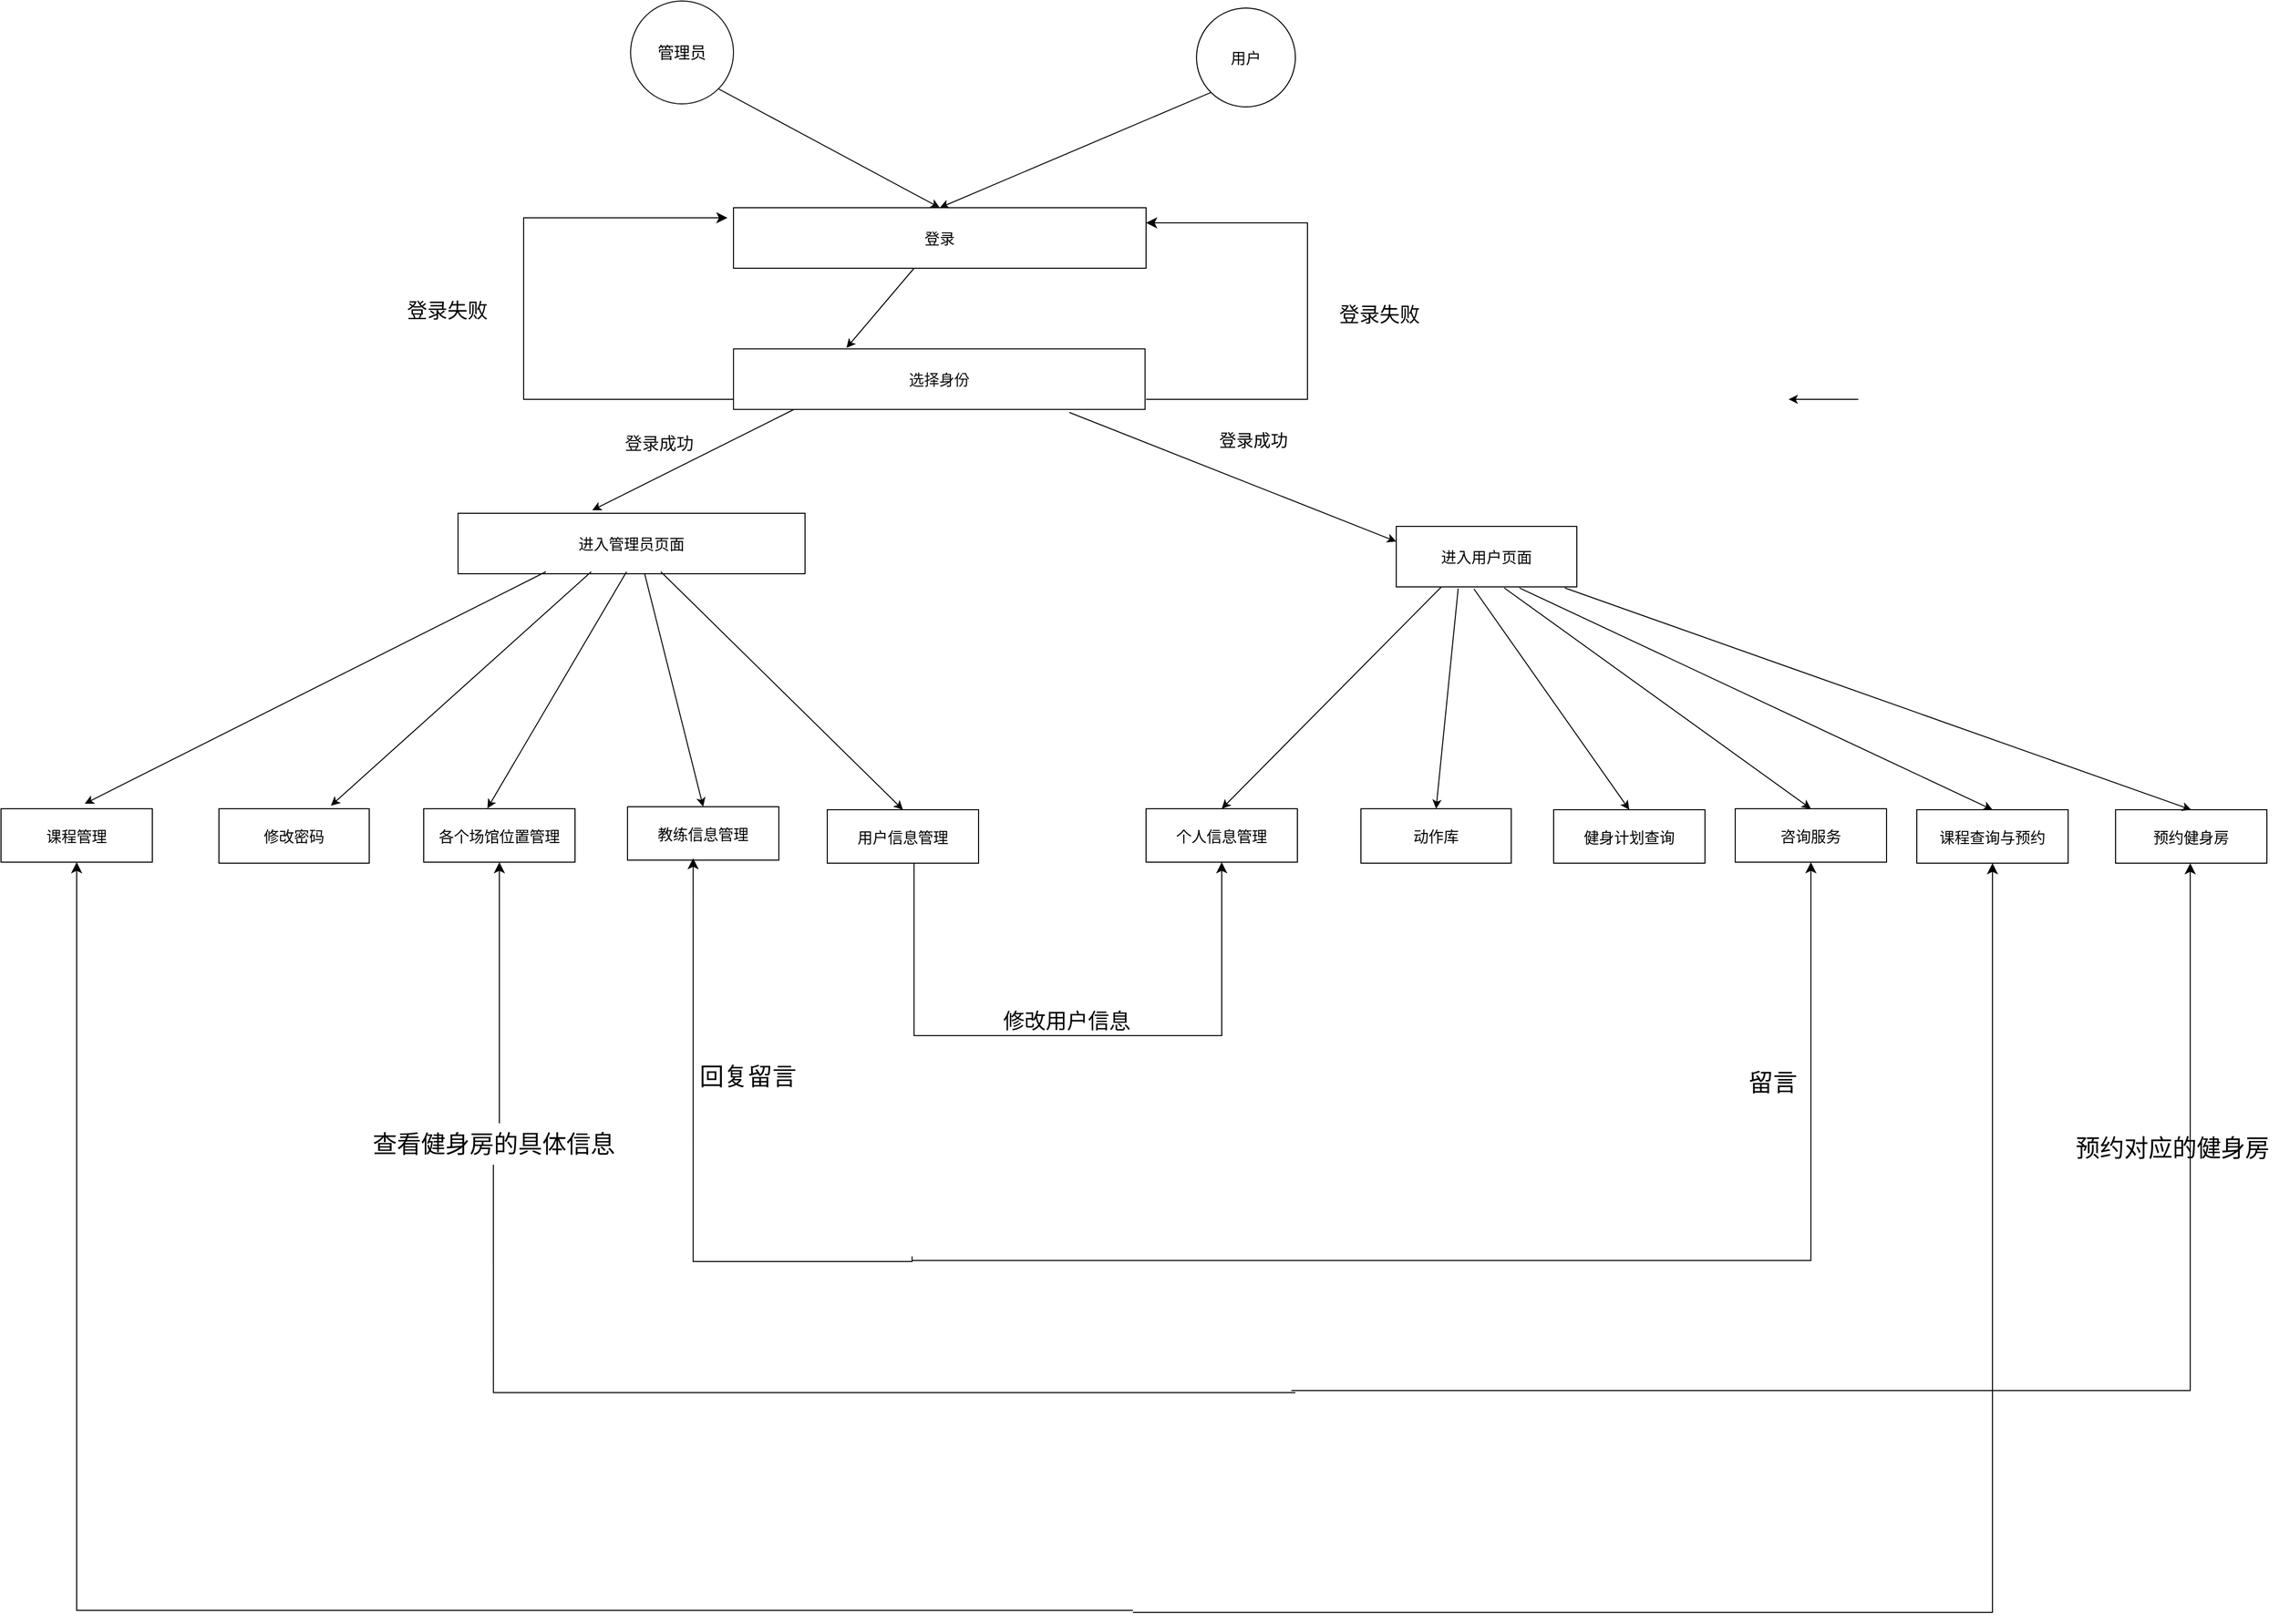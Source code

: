 <mxfile>
    <diagram id="ZCeoBOHLALOfE_hm1dKy" name="第 1 页">
        <mxGraphModel dx="3287" dy="2023" grid="0" gridSize="10" guides="1" tooltips="1" connect="1" arrows="1" fold="1" page="1" pageScale="1" pageWidth="827" pageHeight="1169" background="#ffffff" math="0" shadow="0">
            <root>
                <mxCell id="0"/>
                <mxCell id="1" parent="0"/>
                <mxCell id="2" value="&lt;font color=&quot;#030303&quot; style=&quot;font-size: 16px;&quot;&gt;管理员&lt;/font&gt;" style="ellipse;whiteSpace=wrap;html=1;aspect=fixed;fillColor=#FFFFFF;strokeColor=#0d0d0d;" parent="1" vertex="1">
                    <mxGeometry x="-61.95" y="270" width="102" height="102" as="geometry"/>
                </mxCell>
                <mxCell id="3" value="&lt;font color=&quot;#050505&quot; style=&quot;font-size: 15px;&quot;&gt;用户&lt;/font&gt;" style="ellipse;whiteSpace=wrap;html=1;aspect=fixed;fillColor=#FFFFFF;strokeColor=#000000;" parent="1" vertex="1">
                    <mxGeometry x="499" y="277" width="98" height="98" as="geometry"/>
                </mxCell>
                <mxCell id="4" value="" style="endArrow=classic;html=1;fontSize=15;strokeColor=#0D0D0D;exitX=1;exitY=1;exitDx=0;exitDy=0;entryX=0.5;entryY=0;entryDx=0;entryDy=0;" parent="1" source="2" target="6" edge="1">
                    <mxGeometry width="50" height="50" relative="1" as="geometry">
                        <mxPoint x="229" y="404" as="sourcePoint"/>
                        <mxPoint x="335" y="479" as="targetPoint"/>
                        <Array as="points"/>
                    </mxGeometry>
                </mxCell>
                <mxCell id="5" value="" style="endArrow=classic;html=1;fontSize=15;strokeColor=#0D0D0D;entryX=0.5;entryY=0;entryDx=0;entryDy=0;exitX=0;exitY=1;exitDx=0;exitDy=0;" parent="1" source="3" target="6" edge="1">
                    <mxGeometry width="50" height="50" relative="1" as="geometry">
                        <mxPoint x="483" y="364" as="sourcePoint"/>
                        <mxPoint x="289" y="484" as="targetPoint"/>
                    </mxGeometry>
                </mxCell>
                <mxCell id="8" value="" style="edgeStyle=none;html=1;fontSize=15;strokeColor=#000000;" parent="1" source="6" edge="1">
                    <mxGeometry relative="1" as="geometry">
                        <mxPoint x="152.05" y="614" as="targetPoint"/>
                    </mxGeometry>
                </mxCell>
                <mxCell id="6" value="&lt;font color=&quot;#030303&quot;&gt;登录&lt;/font&gt;" style="rounded=0;whiteSpace=wrap;html=1;fontSize=15;fillColor=#FFFFFF;strokeColor=#000000;" parent="1" vertex="1">
                    <mxGeometry x="40.05" y="475" width="408.95" height="60" as="geometry"/>
                </mxCell>
                <mxCell id="9" value="&lt;font color=&quot;#0f0f0f&quot;&gt;选择身份&lt;/font&gt;" style="rounded=0;whiteSpace=wrap;html=1;fontSize=15;fillColor=#ffffff;strokeColor=#0d0d0d;" parent="1" vertex="1">
                    <mxGeometry x="40.05" y="615" width="407.95" height="60" as="geometry"/>
                </mxCell>
                <mxCell id="12" value="" style="endArrow=classic;html=1;fontSize=15;strokeColor=#050505;" parent="1" edge="1">
                    <mxGeometry width="50" height="50" relative="1" as="geometry">
                        <mxPoint x="100.05" y="675" as="sourcePoint"/>
                        <mxPoint x="-99.95" y="775" as="targetPoint"/>
                    </mxGeometry>
                </mxCell>
                <mxCell id="13" value="" style="endArrow=classic;html=1;fontSize=15;strokeColor=#080808;entryX=0;entryY=0.25;entryDx=0;entryDy=0;exitX=0.816;exitY=1.05;exitDx=0;exitDy=0;exitPerimeter=0;" parent="1" source="9" target="17" edge="1">
                    <mxGeometry width="50" height="50" relative="1" as="geometry">
                        <mxPoint x="429" y="687" as="sourcePoint"/>
                        <mxPoint x="589" y="781" as="targetPoint"/>
                    </mxGeometry>
                </mxCell>
                <mxCell id="14" value="&lt;font color=&quot;#030303&quot;&gt;&lt;span style=&quot;font-size: 17px;&quot;&gt;登录成功&lt;/span&gt;&lt;/font&gt;" style="text;html=1;align=center;verticalAlign=middle;resizable=0;points=[];autosize=1;strokeColor=none;fillColor=none;fontSize=15;" parent="1" vertex="1">
                    <mxGeometry x="512" y="691" width="86" height="32" as="geometry"/>
                </mxCell>
                <mxCell id="15" value="&lt;font color=&quot;#0d0d0d&quot; style=&quot;font-size: 17px;&quot;&gt;登录成功&lt;/font&gt;" style="text;html=1;align=center;verticalAlign=middle;resizable=0;points=[];autosize=1;strokeColor=none;fillColor=none;fontSize=15;" parent="1" vertex="1">
                    <mxGeometry x="-76.95" y="694" width="86" height="32" as="geometry"/>
                </mxCell>
                <mxCell id="16" value="&lt;font color=&quot;#030303&quot;&gt;进入管理员页面&lt;/font&gt;" style="rounded=0;whiteSpace=wrap;html=1;fontSize=15;fillColor=#FFFFFF;strokeColor=#000000;" parent="1" vertex="1">
                    <mxGeometry x="-233" y="778" width="343.95" height="60" as="geometry"/>
                </mxCell>
                <mxCell id="17" value="&lt;font color=&quot;#030303&quot;&gt;进入用户页面&lt;/font&gt;" style="rounded=0;whiteSpace=wrap;html=1;fontSize=15;fillColor=#FFFFFF;strokeColor=#000000;" parent="1" vertex="1">
                    <mxGeometry x="697" y="791" width="179" height="60" as="geometry"/>
                </mxCell>
                <mxCell id="23" value="&lt;span style=&quot;color: rgb(3, 3, 3); font-size: 20px;&quot;&gt;登录失败&lt;/span&gt;" style="text;html=1;align=center;verticalAlign=middle;resizable=0;points=[];autosize=1;strokeColor=none;fillColor=none;fontSize=15;" parent="1" vertex="1">
                    <mxGeometry x="-293" y="558" width="98" height="36" as="geometry"/>
                </mxCell>
                <mxCell id="70" value="" style="edgeStyle=none;html=1;" edge="1" parent="1">
                    <mxGeometry relative="1" as="geometry">
                        <mxPoint x="1155" y="665" as="sourcePoint"/>
                        <mxPoint x="1086" y="665" as="targetPoint"/>
                    </mxGeometry>
                </mxCell>
                <mxCell id="26" value="" style="endArrow=classic;html=1;fontSize=15;strokeColor=#050505;" parent="1" edge="1">
                    <mxGeometry width="50" height="50" relative="1" as="geometry">
                        <mxPoint x="-145.95" y="836" as="sourcePoint"/>
                        <mxPoint x="-603" y="1066" as="targetPoint"/>
                    </mxGeometry>
                </mxCell>
                <mxCell id="27" value="" style="endArrow=classic;html=1;fontSize=15;strokeColor=#050505;" parent="1" edge="1">
                    <mxGeometry width="50" height="50" relative="1" as="geometry">
                        <mxPoint x="-100.95" y="836" as="sourcePoint"/>
                        <mxPoint x="-359" y="1068" as="targetPoint"/>
                    </mxGeometry>
                </mxCell>
                <mxCell id="28" value="" style="endArrow=classic;html=1;fontSize=15;strokeColor=#050505;entryX=0.421;entryY=-0.008;entryDx=0;entryDy=0;entryPerimeter=0;" parent="1" target="33" edge="1">
                    <mxGeometry width="50" height="50" relative="1" as="geometry">
                        <mxPoint x="-65.95" y="836" as="sourcePoint"/>
                        <mxPoint x="-65.95" y="1077" as="targetPoint"/>
                    </mxGeometry>
                </mxCell>
                <mxCell id="29" value="" style="endArrow=classic;html=1;fontSize=15;strokeColor=#050505;entryX=0.5;entryY=0;entryDx=0;entryDy=0;" parent="1" target="34" edge="1">
                    <mxGeometry width="50" height="50" relative="1" as="geometry">
                        <mxPoint x="-48.0" y="838" as="sourcePoint"/>
                        <mxPoint x="87.0" y="1080" as="targetPoint"/>
                    </mxGeometry>
                </mxCell>
                <mxCell id="30" value="" style="endArrow=classic;html=1;fontSize=15;strokeColor=#050505;entryX=0.5;entryY=0;entryDx=0;entryDy=0;" parent="1" target="35" edge="1">
                    <mxGeometry width="50" height="50" relative="1" as="geometry">
                        <mxPoint x="-31.95" y="836" as="sourcePoint"/>
                        <mxPoint x="270.05" y="1070" as="targetPoint"/>
                    </mxGeometry>
                </mxCell>
                <mxCell id="31" value="&lt;font color=&quot;#030303&quot;&gt;修改密码&lt;/font&gt;" style="rounded=0;whiteSpace=wrap;html=1;fontSize=15;fillColor=#FFFFFF;strokeColor=#000000;" parent="1" vertex="1">
                    <mxGeometry x="-470" y="1071" width="149" height="54" as="geometry"/>
                </mxCell>
                <mxCell id="32" value="&lt;font color=&quot;#030303&quot;&gt;课程管理&lt;/font&gt;" style="rounded=0;whiteSpace=wrap;html=1;fontSize=15;fillColor=#FFFFFF;strokeColor=#000000;" parent="1" vertex="1">
                    <mxGeometry x="-686" y="1071" width="150" height="53" as="geometry"/>
                </mxCell>
                <mxCell id="33" value="&lt;font color=&quot;#030303&quot;&gt;各个场馆位置管理&lt;/font&gt;" style="rounded=0;whiteSpace=wrap;html=1;fontSize=15;fillColor=#FFFFFF;strokeColor=#000000;" parent="1" vertex="1">
                    <mxGeometry x="-267" y="1071" width="150" height="53" as="geometry"/>
                </mxCell>
                <mxCell id="34" value="&lt;font color=&quot;#030303&quot;&gt;教练信息管理&lt;/font&gt;" style="rounded=0;whiteSpace=wrap;html=1;fontSize=15;fillColor=#FFFFFF;strokeColor=#000000;" parent="1" vertex="1">
                    <mxGeometry x="-65.0" y="1069" width="150" height="53" as="geometry"/>
                </mxCell>
                <mxCell id="35" value="&lt;font color=&quot;#030303&quot;&gt;用户信息管理&lt;/font&gt;" style="rounded=0;whiteSpace=wrap;html=1;fontSize=15;fillColor=#FFFFFF;strokeColor=#000000;" parent="1" vertex="1">
                    <mxGeometry x="133" y="1072" width="150" height="53" as="geometry"/>
                </mxCell>
                <mxCell id="39" value="&lt;font color=&quot;#030303&quot;&gt;动作库&lt;/font&gt;" style="rounded=0;whiteSpace=wrap;html=1;fontSize=15;fillColor=#FFFFFF;strokeColor=#000000;" parent="1" vertex="1">
                    <mxGeometry x="662" y="1071" width="149" height="54" as="geometry"/>
                </mxCell>
                <mxCell id="40" value="&lt;font color=&quot;#030303&quot;&gt;个人信息管理&lt;/font&gt;" style="rounded=0;whiteSpace=wrap;html=1;fontSize=15;fillColor=#FFFFFF;strokeColor=#000000;" parent="1" vertex="1">
                    <mxGeometry x="449" y="1071" width="150" height="53" as="geometry"/>
                </mxCell>
                <mxCell id="41" value="&lt;font color=&quot;#030303&quot;&gt;健身计划查询&lt;/font&gt;" style="rounded=0;whiteSpace=wrap;html=1;fontSize=15;fillColor=#FFFFFF;strokeColor=#000000;" parent="1" vertex="1">
                    <mxGeometry x="853" y="1072" width="150" height="53" as="geometry"/>
                </mxCell>
                <mxCell id="42" value="&lt;font color=&quot;#030303&quot;&gt;咨询服务&lt;/font&gt;" style="rounded=0;whiteSpace=wrap;html=1;fontSize=15;fillColor=#FFFFFF;strokeColor=#000000;" parent="1" vertex="1">
                    <mxGeometry x="1033" y="1071" width="150" height="53" as="geometry"/>
                </mxCell>
                <mxCell id="43" value="&lt;font color=&quot;#030303&quot;&gt;课程查询与预约&lt;/font&gt;" style="rounded=0;whiteSpace=wrap;html=1;fontSize=15;fillColor=#FFFFFF;strokeColor=#000000;" parent="1" vertex="1">
                    <mxGeometry x="1213" y="1072" width="150" height="53" as="geometry"/>
                </mxCell>
                <mxCell id="44" value="" style="endArrow=classic;html=1;fontSize=15;strokeColor=#050505;entryX=0.5;entryY=0;entryDx=0;entryDy=0;exitX=0.682;exitY=1.017;exitDx=0;exitDy=0;exitPerimeter=0;" parent="1" source="17" target="43" edge="1">
                    <mxGeometry width="50" height="50" relative="1" as="geometry">
                        <mxPoint x="834.0" y="842" as="sourcePoint"/>
                        <mxPoint x="1073.95" y="1078" as="targetPoint"/>
                    </mxGeometry>
                </mxCell>
                <mxCell id="45" value="&lt;font color=&quot;#030303&quot;&gt;预约健身房&lt;/font&gt;" style="rounded=0;whiteSpace=wrap;html=1;fontSize=15;fillColor=#FFFFFF;strokeColor=#000000;" parent="1" vertex="1">
                    <mxGeometry x="1410" y="1072" width="150" height="53" as="geometry"/>
                </mxCell>
                <mxCell id="47" value="" style="endArrow=classic;html=1;fontSize=15;strokeColor=#050505;entryX=0.5;entryY=0;entryDx=0;entryDy=0;exitX=0.682;exitY=1.017;exitDx=0;exitDy=0;exitPerimeter=0;" parent="1" target="45" edge="1">
                    <mxGeometry width="50" height="50" relative="1" as="geometry">
                        <mxPoint x="863.998" y="852.02" as="sourcePoint"/>
                        <mxPoint x="1370.42" y="1072" as="targetPoint"/>
                    </mxGeometry>
                </mxCell>
                <mxCell id="48" value="" style="endArrow=classic;html=1;fontSize=15;strokeColor=#050505;entryX=0.5;entryY=0;entryDx=0;entryDy=0;" parent="1" target="42" edge="1">
                    <mxGeometry width="50" height="50" relative="1" as="geometry">
                        <mxPoint x="804" y="852" as="sourcePoint"/>
                        <mxPoint x="1278.42" y="1072" as="targetPoint"/>
                    </mxGeometry>
                </mxCell>
                <mxCell id="49" value="" style="endArrow=classic;html=1;fontSize=15;strokeColor=#050505;entryX=0.5;entryY=0;entryDx=0;entryDy=0;" parent="1" target="41" edge="1">
                    <mxGeometry width="50" height="50" relative="1" as="geometry">
                        <mxPoint x="774" y="853" as="sourcePoint"/>
                        <mxPoint x="1078.0" y="1072" as="targetPoint"/>
                    </mxGeometry>
                </mxCell>
                <mxCell id="50" value="" style="endArrow=classic;html=1;fontSize=15;strokeColor=#050505;entryX=0.5;entryY=0;entryDx=0;entryDy=0;exitX=0.343;exitY=1.026;exitDx=0;exitDy=0;exitPerimeter=0;" parent="1" source="17" target="39" edge="1">
                    <mxGeometry width="50" height="50" relative="1" as="geometry">
                        <mxPoint x="739" y="852" as="sourcePoint"/>
                        <mxPoint x="1043.0" y="1071" as="targetPoint"/>
                    </mxGeometry>
                </mxCell>
                <mxCell id="51" value="" style="endArrow=classic;html=1;fontSize=15;strokeColor=#050505;entryX=0.5;entryY=0;entryDx=0;entryDy=0;exitX=0.25;exitY=1;exitDx=0;exitDy=0;" parent="1" source="17" target="40" edge="1">
                    <mxGeometry width="50" height="50" relative="1" as="geometry">
                        <mxPoint x="662" y="846" as="sourcePoint"/>
                        <mxPoint x="659.5" y="1065" as="targetPoint"/>
                    </mxGeometry>
                </mxCell>
                <mxCell id="52" value="" style="edgeStyle=elbowEdgeStyle;elbow=vertical;endArrow=classic;html=1;curved=0;rounded=0;endSize=8;startSize=8;strokeColor=#030303;fontSize=20;entryX=0.5;entryY=1;entryDx=0;entryDy=0;" parent="1" target="40" edge="1">
                    <mxGeometry width="50" height="50" relative="1" as="geometry">
                        <mxPoint x="219.03" y="1125" as="sourcePoint"/>
                        <mxPoint x="269.03" y="1075" as="targetPoint"/>
                        <Array as="points">
                            <mxPoint x="249" y="1296"/>
                        </Array>
                    </mxGeometry>
                </mxCell>
                <mxCell id="53" value="&lt;font style=&quot;font-size: 21px;&quot; color=&quot;#030303&quot;&gt;修改用户信息&lt;/font&gt;" style="text;html=1;align=center;verticalAlign=middle;resizable=0;points=[];autosize=1;strokeColor=none;fillColor=none;fontSize=20;" parent="1" vertex="1">
                    <mxGeometry x="298" y="1262" width="144" height="37" as="geometry"/>
                </mxCell>
                <mxCell id="55" value="" style="edgeStyle=segmentEdgeStyle;endArrow=classic;html=1;curved=0;rounded=0;endSize=8;startSize=8;strokeColor=#030303;fontSize=21;fontColor=#030303;entryX=0.5;entryY=1;entryDx=0;entryDy=0;" parent="1" target="42" edge="1">
                    <mxGeometry width="50" height="50" relative="1" as="geometry">
                        <mxPoint x="217" y="1519" as="sourcePoint"/>
                        <mxPoint x="807" y="1328" as="targetPoint"/>
                        <Array as="points">
                            <mxPoint x="1108" y="1519"/>
                        </Array>
                    </mxGeometry>
                </mxCell>
                <mxCell id="56" value="" style="edgeStyle=segmentEdgeStyle;endArrow=classic;html=1;curved=0;rounded=0;endSize=8;startSize=8;strokeColor=#030303;fontSize=21;fontColor=#030303;entryX=0.5;entryY=1;entryDx=0;entryDy=0;" parent="1" edge="1">
                    <mxGeometry width="50" height="50" relative="1" as="geometry">
                        <mxPoint x="217.05" y="1515" as="sourcePoint"/>
                        <mxPoint x="0.05" y="1120" as="targetPoint"/>
                        <Array as="points">
                            <mxPoint x="217.05" y="1520"/>
                            <mxPoint x="0.05" y="1520"/>
                        </Array>
                    </mxGeometry>
                </mxCell>
                <mxCell id="60" value="&lt;font style=&quot;font-size: 24px;&quot;&gt;回复留言&lt;/font&gt;" style="text;html=1;align=center;verticalAlign=middle;resizable=0;points=[];autosize=1;strokeColor=none;fillColor=none;fontSize=21;fontColor=#030303;" parent="1" vertex="1">
                    <mxGeometry x="-3" y="1316" width="114" height="41" as="geometry"/>
                </mxCell>
                <mxCell id="61" value="&lt;font style=&quot;font-size: 24px;&quot;&gt;留言&lt;/font&gt;" style="text;html=1;align=center;verticalAlign=middle;resizable=0;points=[];autosize=1;strokeColor=none;fillColor=none;fontSize=21;fontColor=#030303;" parent="1" vertex="1">
                    <mxGeometry x="1037" y="1322" width="66" height="41" as="geometry"/>
                </mxCell>
                <mxCell id="62" value="" style="edgeStyle=segmentEdgeStyle;endArrow=classic;html=1;curved=0;rounded=0;endSize=8;startSize=8;strokeColor=#030303;fontSize=21;fontColor=#030303;entryX=0.5;entryY=1;entryDx=0;entryDy=0;" parent="1" edge="1">
                    <mxGeometry width="50" height="50" relative="1" as="geometry">
                        <mxPoint x="593" y="1648" as="sourcePoint"/>
                        <mxPoint x="1484" y="1125" as="targetPoint"/>
                        <Array as="points">
                            <mxPoint x="593" y="1648"/>
                            <mxPoint x="1484" y="1648"/>
                        </Array>
                    </mxGeometry>
                </mxCell>
                <mxCell id="65" value="" style="edgeStyle=segmentEdgeStyle;endArrow=classic;html=1;curved=0;rounded=0;endSize=8;startSize=8;strokeColor=#030303;fontSize=24;fontColor=#030303;entryX=0.5;entryY=1;entryDx=0;entryDy=0;startArrow=none;" parent="1" source="66" target="33" edge="1">
                    <mxGeometry width="50" height="50" relative="1" as="geometry">
                        <mxPoint x="597" y="1650" as="sourcePoint"/>
                        <mxPoint x="-356" y="1197" as="targetPoint"/>
                    </mxGeometry>
                </mxCell>
                <mxCell id="67" value="" style="edgeStyle=segmentEdgeStyle;endArrow=none;html=1;curved=0;rounded=0;endSize=8;startSize=8;strokeColor=#030303;fontSize=24;fontColor=#030303;entryX=0.5;entryY=1;entryDx=0;entryDy=0;" parent="1" target="66" edge="1">
                    <mxGeometry width="50" height="50" relative="1" as="geometry">
                        <mxPoint x="597" y="1650" as="sourcePoint"/>
                        <mxPoint x="-192" y="1124" as="targetPoint"/>
                    </mxGeometry>
                </mxCell>
                <mxCell id="66" value="查看健身房的具体信息" style="text;html=1;align=center;verticalAlign=middle;resizable=0;points=[];autosize=1;strokeColor=none;fillColor=none;fontSize=24;fontColor=#030303;" parent="1" vertex="1">
                    <mxGeometry x="-326.95" y="1383" width="258" height="41" as="geometry"/>
                </mxCell>
                <mxCell id="68" value="预约对应的健身房" style="text;html=1;align=center;verticalAlign=middle;resizable=0;points=[];autosize=1;strokeColor=none;fillColor=none;fontSize=24;fontColor=#030303;" parent="1" vertex="1">
                    <mxGeometry x="1361" y="1387" width="210" height="41" as="geometry"/>
                </mxCell>
                <mxCell id="74" value="" style="edgeStyle=elbowEdgeStyle;elbow=horizontal;endArrow=classic;html=1;curved=0;rounded=0;endSize=8;startSize=8;strokeColor=#030303;strokeWidth=1;entryX=1;entryY=0.25;entryDx=0;entryDy=0;" edge="1" parent="1" target="6">
                    <mxGeometry width="50" height="50" relative="1" as="geometry">
                        <mxPoint x="449" y="665" as="sourcePoint"/>
                        <mxPoint x="464" y="493" as="targetPoint"/>
                        <Array as="points">
                            <mxPoint x="609" y="503"/>
                        </Array>
                    </mxGeometry>
                </mxCell>
                <mxCell id="77" value="" style="edgeStyle=elbowEdgeStyle;elbow=horizontal;endArrow=classic;html=1;curved=0;rounded=0;endSize=8;startSize=8;strokeColor=#030303;strokeWidth=1;" edge="1" parent="1">
                    <mxGeometry width="50" height="50" relative="1" as="geometry">
                        <mxPoint x="40.05" y="665" as="sourcePoint"/>
                        <mxPoint x="34.05" y="485" as="targetPoint"/>
                        <Array as="points">
                            <mxPoint x="-167.95" y="510"/>
                        </Array>
                    </mxGeometry>
                </mxCell>
                <mxCell id="78" value="&lt;span style=&quot;color: rgb(3, 3, 3); font-size: 20px;&quot;&gt;登录失败&lt;/span&gt;" style="text;html=1;align=center;verticalAlign=middle;resizable=0;points=[];autosize=1;strokeColor=none;fillColor=none;fontSize=15;" vertex="1" parent="1">
                    <mxGeometry x="631" y="562" width="98" height="36" as="geometry"/>
                </mxCell>
                <mxCell id="82" value="" style="edgeStyle=segmentEdgeStyle;endArrow=classic;html=1;curved=0;rounded=0;endSize=8;startSize=8;strokeColor=#030303;fontSize=21;fontColor=#030303;" edge="1" parent="1" target="32">
                    <mxGeometry width="50" height="50" relative="1" as="geometry">
                        <mxPoint x="436" y="1866" as="sourcePoint"/>
                        <mxPoint x="-615.95" y="1137" as="targetPoint"/>
                        <Array as="points">
                            <mxPoint x="-611" y="1866"/>
                        </Array>
                    </mxGeometry>
                </mxCell>
                <mxCell id="84" value="" style="edgeStyle=segmentEdgeStyle;endArrow=classic;html=1;curved=0;rounded=0;endSize=8;startSize=8;strokeColor=#030303;fontSize=21;fontColor=#030303;entryX=0.5;entryY=1;entryDx=0;entryDy=0;" edge="1" parent="1" target="43">
                    <mxGeometry width="50" height="50" relative="1" as="geometry">
                        <mxPoint x="436" y="1868" as="sourcePoint"/>
                        <mxPoint x="1276" y="1240" as="targetPoint"/>
                        <Array as="points">
                            <mxPoint x="1288" y="1868"/>
                        </Array>
                    </mxGeometry>
                </mxCell>
            </root>
        </mxGraphModel>
    </diagram>
</mxfile>